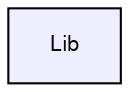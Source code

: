 digraph G {
  compound=true
  node [ fontsize=10, fontname="FreeSans"];
  edge [ labelfontsize=9, labelfontname="FreeSans"];
  dir_0d80261388532d180450144aa32ab317 [shape=box, label="Lib", style="filled", fillcolor="#eeeeff", pencolor="black", URL="dir_0d80261388532d180450144aa32ab317.html"];
}
